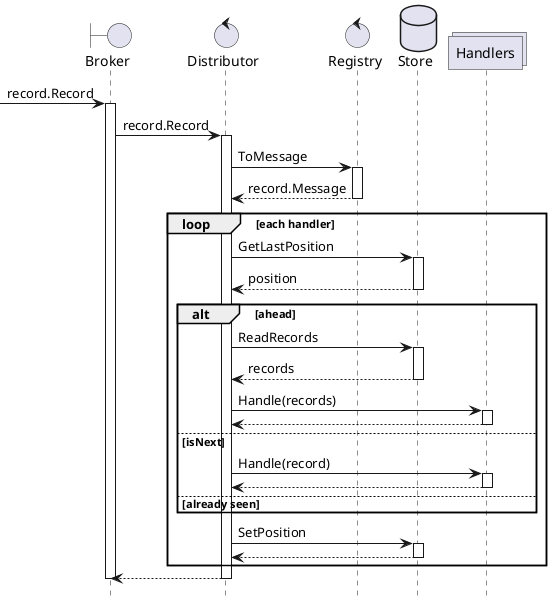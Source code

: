 @startuml

hide footbox

boundary Broker         AS broker
control Distributor     AS dist
control Registry        AS registry
database Store          AS store
collections Handlers    AS handlers


[-> broker : record.Record
activate broker
    broker  -> dist ++ : record.Record
        dist    -> registry ++ : ToMessage
        return record.Message

        loop each handler
            dist -> store ++ : GetLastPosition
            return position

            alt ahead
                dist -> store ++ : ReadRecords
                return records
                dist -> handlers ++ : Handle(records)
                return
            else isNext
                dist -> handlers ++ : Handle(record)
                return
            else already seen
                note left: ignore
            end

            dist -> store ++ : SetPosition
            return
    end
    return

deactivate broker





@enduml
